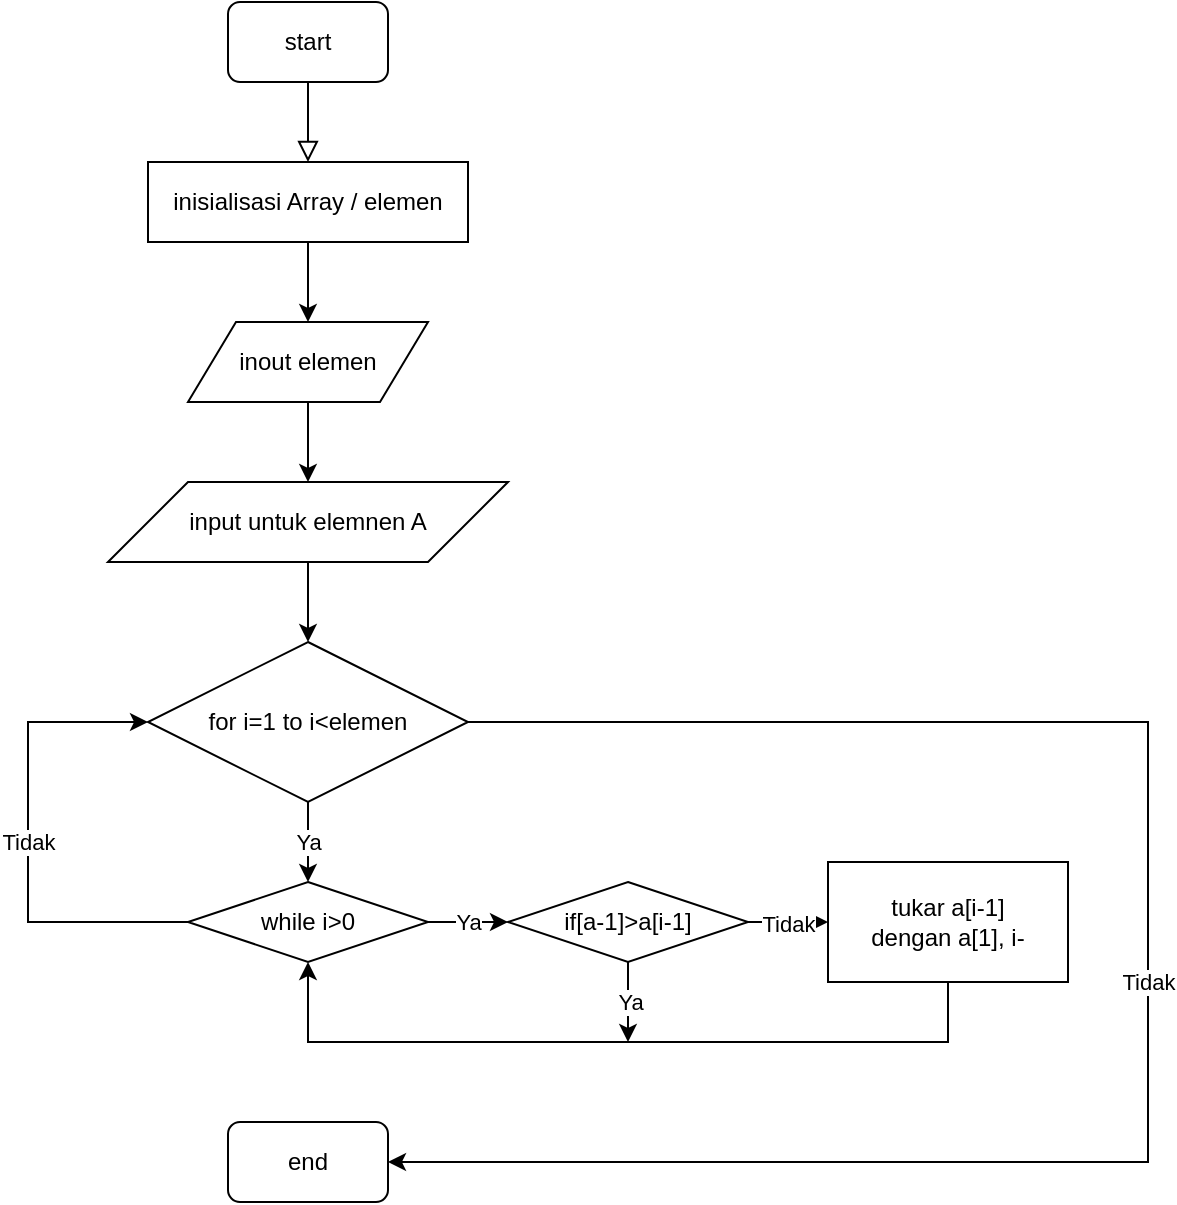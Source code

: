 <mxfile version="13.0.3" type="device"><diagram id="C5RBs43oDa-KdzZeNtuy" name="Page-1"><mxGraphModel dx="868" dy="510" grid="1" gridSize="10" guides="1" tooltips="1" connect="1" arrows="1" fold="1" page="1" pageScale="1" pageWidth="827" pageHeight="1169" math="0" shadow="0"><root><mxCell id="WIyWlLk6GJQsqaUBKTNV-0"/><mxCell id="WIyWlLk6GJQsqaUBKTNV-1" parent="WIyWlLk6GJQsqaUBKTNV-0"/><mxCell id="WIyWlLk6GJQsqaUBKTNV-2" value="" style="rounded=0;html=1;jettySize=auto;orthogonalLoop=1;fontSize=11;endArrow=block;endFill=0;endSize=8;strokeWidth=1;shadow=0;labelBackgroundColor=none;edgeStyle=orthogonalEdgeStyle;" parent="WIyWlLk6GJQsqaUBKTNV-1" source="WIyWlLk6GJQsqaUBKTNV-3" edge="1"><mxGeometry relative="1" as="geometry"><mxPoint x="220" y="160" as="targetPoint"/></mxGeometry></mxCell><mxCell id="WIyWlLk6GJQsqaUBKTNV-3" value="start" style="rounded=1;whiteSpace=wrap;html=1;fontSize=12;glass=0;strokeWidth=1;shadow=0;" parent="WIyWlLk6GJQsqaUBKTNV-1" vertex="1"><mxGeometry x="180" y="80" width="80" height="40" as="geometry"/></mxCell><mxCell id="YdA8819BPg8vEquazd4v-3" value="" style="edgeStyle=orthogonalEdgeStyle;rounded=0;orthogonalLoop=1;jettySize=auto;html=1;" edge="1" parent="WIyWlLk6GJQsqaUBKTNV-1" source="YdA8819BPg8vEquazd4v-1"><mxGeometry relative="1" as="geometry"><mxPoint x="220" y="240" as="targetPoint"/></mxGeometry></mxCell><mxCell id="YdA8819BPg8vEquazd4v-1" value="inisialisasi Array / elemen" style="rounded=0;whiteSpace=wrap;html=1;" vertex="1" parent="WIyWlLk6GJQsqaUBKTNV-1"><mxGeometry x="140" y="160" width="160" height="40" as="geometry"/></mxCell><mxCell id="YdA8819BPg8vEquazd4v-6" value="" style="edgeStyle=orthogonalEdgeStyle;rounded=0;orthogonalLoop=1;jettySize=auto;html=1;" edge="1" parent="WIyWlLk6GJQsqaUBKTNV-1" source="YdA8819BPg8vEquazd4v-4" target="YdA8819BPg8vEquazd4v-5"><mxGeometry relative="1" as="geometry"/></mxCell><mxCell id="YdA8819BPg8vEquazd4v-4" value="inout elemen" style="shape=parallelogram;perimeter=parallelogramPerimeter;whiteSpace=wrap;html=1;" vertex="1" parent="WIyWlLk6GJQsqaUBKTNV-1"><mxGeometry x="160" y="240" width="120" height="40" as="geometry"/></mxCell><mxCell id="YdA8819BPg8vEquazd4v-8" value="" style="edgeStyle=orthogonalEdgeStyle;rounded=0;orthogonalLoop=1;jettySize=auto;html=1;" edge="1" parent="WIyWlLk6GJQsqaUBKTNV-1" source="YdA8819BPg8vEquazd4v-5"><mxGeometry relative="1" as="geometry"><mxPoint x="220" y="400" as="targetPoint"/></mxGeometry></mxCell><mxCell id="YdA8819BPg8vEquazd4v-5" value="input untuk elemnen A" style="shape=parallelogram;perimeter=parallelogramPerimeter;whiteSpace=wrap;html=1;" vertex="1" parent="WIyWlLk6GJQsqaUBKTNV-1"><mxGeometry x="120" y="320" width="200" height="40" as="geometry"/></mxCell><mxCell id="YdA8819BPg8vEquazd4v-11" value="Tidak" style="edgeStyle=orthogonalEdgeStyle;rounded=0;orthogonalLoop=1;jettySize=auto;html=1;" edge="1" parent="WIyWlLk6GJQsqaUBKTNV-1" source="YdA8819BPg8vEquazd4v-9" target="YdA8819BPg8vEquazd4v-25"><mxGeometry relative="1" as="geometry"><mxPoint x="260" y="660" as="targetPoint"/><Array as="points"><mxPoint x="640" y="440"/></Array></mxGeometry></mxCell><mxCell id="YdA8819BPg8vEquazd4v-13" value="Ya" style="edgeStyle=orthogonalEdgeStyle;rounded=0;orthogonalLoop=1;jettySize=auto;html=1;" edge="1" parent="WIyWlLk6GJQsqaUBKTNV-1" source="YdA8819BPg8vEquazd4v-9" target="YdA8819BPg8vEquazd4v-12"><mxGeometry relative="1" as="geometry"/></mxCell><mxCell id="YdA8819BPg8vEquazd4v-9" value="for i=1 to i&amp;lt;elemen" style="rhombus;whiteSpace=wrap;html=1;" vertex="1" parent="WIyWlLk6GJQsqaUBKTNV-1"><mxGeometry x="140" y="400" width="160" height="80" as="geometry"/></mxCell><mxCell id="YdA8819BPg8vEquazd4v-15" value="Ya" style="edgeStyle=orthogonalEdgeStyle;rounded=0;orthogonalLoop=1;jettySize=auto;html=1;" edge="1" parent="WIyWlLk6GJQsqaUBKTNV-1" source="YdA8819BPg8vEquazd4v-12" target="YdA8819BPg8vEquazd4v-14"><mxGeometry relative="1" as="geometry"/></mxCell><mxCell id="YdA8819BPg8vEquazd4v-20" value="Tidak" style="edgeStyle=orthogonalEdgeStyle;rounded=0;orthogonalLoop=1;jettySize=auto;html=1;entryX=0;entryY=0.5;entryDx=0;entryDy=0;" edge="1" parent="WIyWlLk6GJQsqaUBKTNV-1" source="YdA8819BPg8vEquazd4v-12" target="YdA8819BPg8vEquazd4v-9"><mxGeometry relative="1" as="geometry"><mxPoint x="80" y="440" as="targetPoint"/><Array as="points"><mxPoint x="80" y="540"/><mxPoint x="80" y="440"/></Array></mxGeometry></mxCell><mxCell id="YdA8819BPg8vEquazd4v-12" value="while i&amp;gt;0" style="rhombus;whiteSpace=wrap;html=1;" vertex="1" parent="WIyWlLk6GJQsqaUBKTNV-1"><mxGeometry x="160" y="520" width="120" height="40" as="geometry"/></mxCell><mxCell id="YdA8819BPg8vEquazd4v-17" value="Tidak" style="edgeStyle=orthogonalEdgeStyle;rounded=0;orthogonalLoop=1;jettySize=auto;html=1;" edge="1" parent="WIyWlLk6GJQsqaUBKTNV-1" source="YdA8819BPg8vEquazd4v-14"><mxGeometry relative="1" as="geometry"><mxPoint x="480" y="540" as="targetPoint"/></mxGeometry></mxCell><mxCell id="YdA8819BPg8vEquazd4v-22" value="Ya" style="edgeStyle=orthogonalEdgeStyle;rounded=0;orthogonalLoop=1;jettySize=auto;html=1;" edge="1" parent="WIyWlLk6GJQsqaUBKTNV-1" source="YdA8819BPg8vEquazd4v-14"><mxGeometry relative="1" as="geometry"><mxPoint x="380" y="600" as="targetPoint"/></mxGeometry></mxCell><mxCell id="YdA8819BPg8vEquazd4v-14" value="if[a-1]&amp;gt;a[i-1]" style="rhombus;whiteSpace=wrap;html=1;" vertex="1" parent="WIyWlLk6GJQsqaUBKTNV-1"><mxGeometry x="320" y="520" width="120" height="40" as="geometry"/></mxCell><mxCell id="YdA8819BPg8vEquazd4v-24" value="" style="edgeStyle=orthogonalEdgeStyle;rounded=0;orthogonalLoop=1;jettySize=auto;html=1;" edge="1" parent="WIyWlLk6GJQsqaUBKTNV-1" source="YdA8819BPg8vEquazd4v-18" target="YdA8819BPg8vEquazd4v-12"><mxGeometry relative="1" as="geometry"><mxPoint x="220" y="600" as="targetPoint"/><Array as="points"><mxPoint x="540" y="600"/><mxPoint x="220" y="600"/></Array></mxGeometry></mxCell><mxCell id="YdA8819BPg8vEquazd4v-18" value="tukar a[i-1]&lt;br&gt;dengan a[1], i-" style="rounded=0;whiteSpace=wrap;html=1;" vertex="1" parent="WIyWlLk6GJQsqaUBKTNV-1"><mxGeometry x="480" y="510" width="120" height="60" as="geometry"/></mxCell><mxCell id="YdA8819BPg8vEquazd4v-25" value="end" style="rounded=1;whiteSpace=wrap;html=1;" vertex="1" parent="WIyWlLk6GJQsqaUBKTNV-1"><mxGeometry x="180" y="640" width="80" height="40" as="geometry"/></mxCell></root></mxGraphModel></diagram></mxfile>